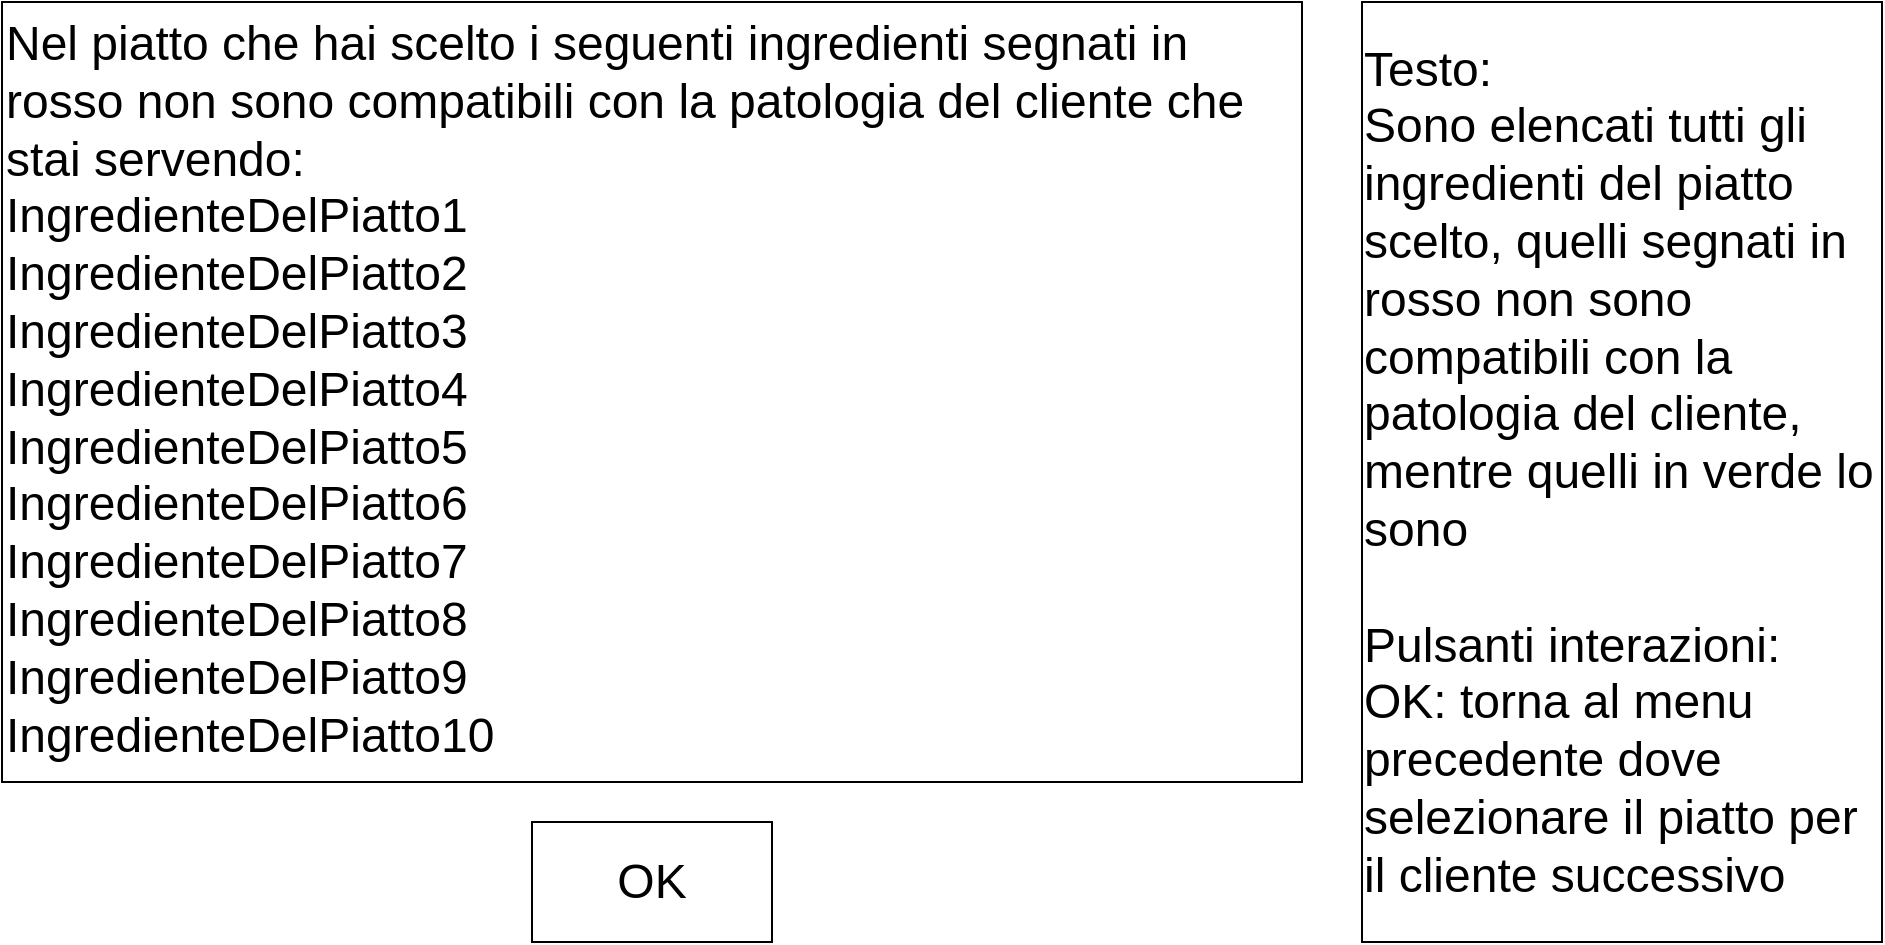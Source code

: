 <mxfile version="18.0.3" type="device"><diagram id="KmW5dFXolzAmGM5WWYf_" name="Page-1"><mxGraphModel dx="1483" dy="699" grid="1" gridSize="10" guides="1" tooltips="1" connect="1" arrows="1" fold="1" page="1" pageScale="1" pageWidth="850" pageHeight="1100" math="0" shadow="0"><root><mxCell id="0"/><mxCell id="1" parent="0"/><mxCell id="rxFCVK1W3p432z6i0ZAv-1" value="Nel piatto che hai scelto i seguenti ingredienti segnati in rosso non sono compatibili con la patologia del cliente che stai servendo:&lt;br&gt;IngredienteDelPiatto1&lt;br&gt;IngredienteDelPiatto2&lt;br&gt;IngredienteDelPiatto3&lt;br&gt;IngredienteDelPiatto4&lt;br&gt;IngredienteDelPiatto5&lt;br&gt;IngredienteDelPiatto6&lt;br&gt;IngredienteDelPiatto7&lt;br&gt;IngredienteDelPiatto8&lt;br&gt;IngredienteDelPiatto9&lt;br&gt;IngredienteDelPiatto10" style="rounded=0;whiteSpace=wrap;html=1;fontSize=24;verticalAlign=top;align=left;" vertex="1" parent="1"><mxGeometry x="60" y="110" width="650" height="390" as="geometry"/></mxCell><mxCell id="rxFCVK1W3p432z6i0ZAv-2" value="OK" style="whiteSpace=wrap;html=1;fontSize=24;" vertex="1" parent="1"><mxGeometry x="325" y="520" width="120" height="60" as="geometry"/></mxCell><mxCell id="rxFCVK1W3p432z6i0ZAv-3" value="&lt;div style=&quot;text-align: left;&quot;&gt;&lt;span style=&quot;background-color: initial;&quot;&gt;Testo:&lt;/span&gt;&lt;/div&gt;&lt;div style=&quot;text-align: left;&quot;&gt;Sono elencati tutti gli ingredienti del piatto scelto, quelli segnati in rosso non sono compatibili con la patologia del cliente, mentre quelli in verde lo sono&lt;/div&gt;&lt;div style=&quot;text-align: left;&quot;&gt;&lt;span style=&quot;background-color: initial;&quot;&gt;&lt;br&gt;&lt;/span&gt;&lt;/div&gt;&lt;div style=&quot;text-align: left;&quot;&gt;&lt;span style=&quot;background-color: initial;&quot;&gt;Pulsanti interazioni:&lt;/span&gt;&lt;/div&gt;&lt;div style=&quot;text-align: left;&quot;&gt;&lt;span style=&quot;background-color: initial;&quot;&gt;OK: torna al menu precedente dove selezionare il piatto per il cliente successivo&lt;/span&gt;&lt;/div&gt;" style="whiteSpace=wrap;html=1;fontSize=24;verticalAlign=middle;" vertex="1" parent="1"><mxGeometry x="740" y="110" width="260" height="470" as="geometry"/></mxCell></root></mxGraphModel></diagram></mxfile>